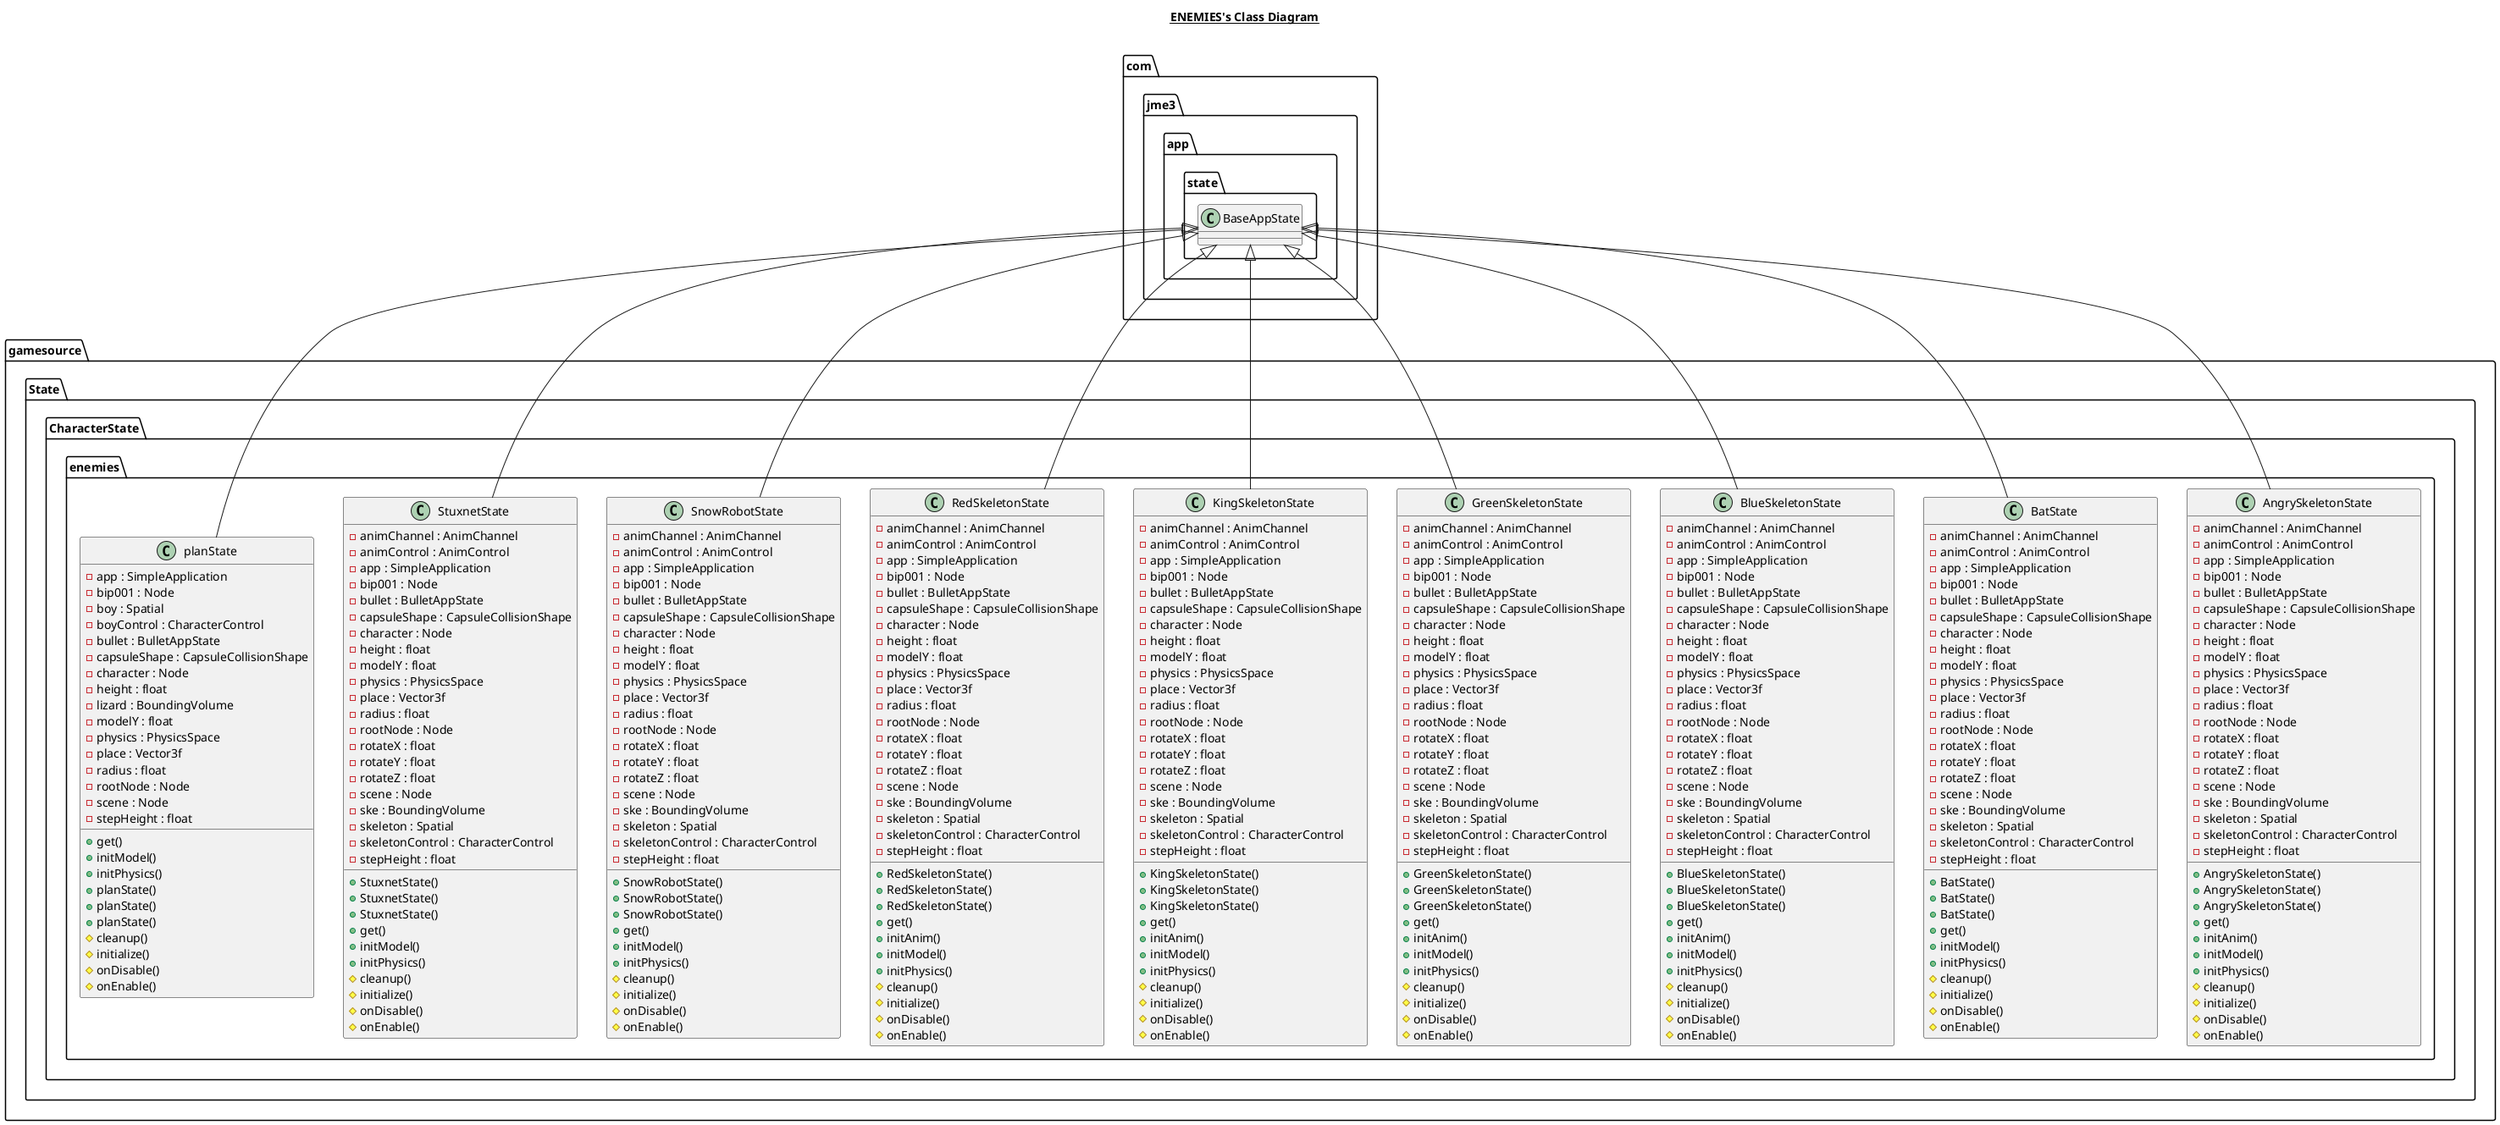 @startuml

title __ENEMIES's Class Diagram__\n

  namespace gamesource {
    namespace State {
      namespace CharacterState {
        namespace enemies {
          class gamesource.State.CharacterState.enemies.AngrySkeletonState {
              - animChannel : AnimChannel
              - animControl : AnimControl
              - app : SimpleApplication
              - bip001 : Node
              - bullet : BulletAppState
              - capsuleShape : CapsuleCollisionShape
              - character : Node
              - height : float
              - modelY : float
              - physics : PhysicsSpace
              - place : Vector3f
              - radius : float
              - rootNode : Node
              - rotateX : float
              - rotateY : float
              - rotateZ : float
              - scene : Node
              - ske : BoundingVolume
              - skeleton : Spatial
              - skeletonControl : CharacterControl
              - stepHeight : float
              + AngrySkeletonState()
              + AngrySkeletonState()
              + AngrySkeletonState()
              + get()
              + initAnim()
              + initModel()
              + initPhysics()
              # cleanup()
              # initialize()
              # onDisable()
              # onEnable()
          }
        }
      }
    }
  }
  

  namespace gamesource {
    namespace State {
      namespace CharacterState {
        namespace enemies {
          class gamesource.State.CharacterState.enemies.BatState {
              - animChannel : AnimChannel
              - animControl : AnimControl
              - app : SimpleApplication
              - bip001 : Node
              - bullet : BulletAppState
              - capsuleShape : CapsuleCollisionShape
              - character : Node
              - height : float
              - modelY : float
              - physics : PhysicsSpace
              - place : Vector3f
              - radius : float
              - rootNode : Node
              - rotateX : float
              - rotateY : float
              - rotateZ : float
              - scene : Node
              - ske : BoundingVolume
              - skeleton : Spatial
              - skeletonControl : CharacterControl
              - stepHeight : float
              + BatState()
              + BatState()
              + BatState()
              + get()
              + initModel()
              + initPhysics()
              # cleanup()
              # initialize()
              # onDisable()
              # onEnable()
          }
        }
      }
    }
  }
  

  namespace gamesource {
    namespace State {
      namespace CharacterState {
        namespace enemies {
          class gamesource.State.CharacterState.enemies.BlueSkeletonState {
              - animChannel : AnimChannel
              - animControl : AnimControl
              - app : SimpleApplication
              - bip001 : Node
              - bullet : BulletAppState
              - capsuleShape : CapsuleCollisionShape
              - character : Node
              - height : float
              - modelY : float
              - physics : PhysicsSpace
              - place : Vector3f
              - radius : float
              - rootNode : Node
              - rotateX : float
              - rotateY : float
              - rotateZ : float
              - scene : Node
              - ske : BoundingVolume
              - skeleton : Spatial
              - skeletonControl : CharacterControl
              - stepHeight : float
              + BlueSkeletonState()
              + BlueSkeletonState()
              + BlueSkeletonState()
              + get()
              + initAnim()
              + initModel()
              + initPhysics()
              # cleanup()
              # initialize()
              # onDisable()
              # onEnable()
          }
        }
      }
    }
  }
  

  namespace gamesource {
    namespace State {
      namespace CharacterState {
        namespace enemies {
          class gamesource.State.CharacterState.enemies.GreenSkeletonState {
              - animChannel : AnimChannel
              - animControl : AnimControl
              - app : SimpleApplication
              - bip001 : Node
              - bullet : BulletAppState
              - capsuleShape : CapsuleCollisionShape
              - character : Node
              - height : float
              - modelY : float
              - physics : PhysicsSpace
              - place : Vector3f
              - radius : float
              - rootNode : Node
              - rotateX : float
              - rotateY : float
              - rotateZ : float
              - scene : Node
              - ske : BoundingVolume
              - skeleton : Spatial
              - skeletonControl : CharacterControl
              - stepHeight : float
              + GreenSkeletonState()
              + GreenSkeletonState()
              + GreenSkeletonState()
              + get()
              + initAnim()
              + initModel()
              + initPhysics()
              # cleanup()
              # initialize()
              # onDisable()
              # onEnable()
          }
        }
      }
    }
  }
  

  namespace gamesource {
    namespace State {
      namespace CharacterState {
        namespace enemies {
          class gamesource.State.CharacterState.enemies.KingSkeletonState {
              - animChannel : AnimChannel
              - animControl : AnimControl
              - app : SimpleApplication
              - bip001 : Node
              - bullet : BulletAppState
              - capsuleShape : CapsuleCollisionShape
              - character : Node
              - height : float
              - modelY : float
              - physics : PhysicsSpace
              - place : Vector3f
              - radius : float
              - rootNode : Node
              - rotateX : float
              - rotateY : float
              - rotateZ : float
              - scene : Node
              - ske : BoundingVolume
              - skeleton : Spatial
              - skeletonControl : CharacterControl
              - stepHeight : float
              + KingSkeletonState()
              + KingSkeletonState()
              + KingSkeletonState()
              + get()
              + initAnim()
              + initModel()
              + initPhysics()
              # cleanup()
              # initialize()
              # onDisable()
              # onEnable()
          }
        }
      }
    }
  }
  

  namespace gamesource {
    namespace State {
      namespace CharacterState {
        namespace enemies {
          class gamesource.State.CharacterState.enemies.RedSkeletonState {
              - animChannel : AnimChannel
              - animControl : AnimControl
              - app : SimpleApplication
              - bip001 : Node
              - bullet : BulletAppState
              - capsuleShape : CapsuleCollisionShape
              - character : Node
              - height : float
              - modelY : float
              - physics : PhysicsSpace
              - place : Vector3f
              - radius : float
              - rootNode : Node
              - rotateX : float
              - rotateY : float
              - rotateZ : float
              - scene : Node
              - ske : BoundingVolume
              - skeleton : Spatial
              - skeletonControl : CharacterControl
              - stepHeight : float
              + RedSkeletonState()
              + RedSkeletonState()
              + RedSkeletonState()
              + get()
              + initAnim()
              + initModel()
              + initPhysics()
              # cleanup()
              # initialize()
              # onDisable()
              # onEnable()
          }
        }
      }
    }
  }
  

  namespace gamesource {
    namespace State {
      namespace CharacterState {
        namespace enemies {
          class gamesource.State.CharacterState.enemies.SnowRobotState {
              - animChannel : AnimChannel
              - animControl : AnimControl
              - app : SimpleApplication
              - bip001 : Node
              - bullet : BulletAppState
              - capsuleShape : CapsuleCollisionShape
              - character : Node
              - height : float
              - modelY : float
              - physics : PhysicsSpace
              - place : Vector3f
              - radius : float
              - rootNode : Node
              - rotateX : float
              - rotateY : float
              - rotateZ : float
              - scene : Node
              - ske : BoundingVolume
              - skeleton : Spatial
              - skeletonControl : CharacterControl
              - stepHeight : float
              + SnowRobotState()
              + SnowRobotState()
              + SnowRobotState()
              + get()
              + initModel()
              + initPhysics()
              # cleanup()
              # initialize()
              # onDisable()
              # onEnable()
          }
        }
      }
    }
  }
  

  namespace gamesource {
    namespace State {
      namespace CharacterState {
        namespace enemies {
          class gamesource.State.CharacterState.enemies.StuxnetState {
              - animChannel : AnimChannel
              - animControl : AnimControl
              - app : SimpleApplication
              - bip001 : Node
              - bullet : BulletAppState
              - capsuleShape : CapsuleCollisionShape
              - character : Node
              - height : float
              - modelY : float
              - physics : PhysicsSpace
              - place : Vector3f
              - radius : float
              - rootNode : Node
              - rotateX : float
              - rotateY : float
              - rotateZ : float
              - scene : Node
              - ske : BoundingVolume
              - skeleton : Spatial
              - skeletonControl : CharacterControl
              - stepHeight : float
              + StuxnetState()
              + StuxnetState()
              + StuxnetState()
              + get()
              + initModel()
              + initPhysics()
              # cleanup()
              # initialize()
              # onDisable()
              # onEnable()
          }
        }
      }
    }
  }
  

  namespace gamesource {
    namespace State {
      namespace CharacterState {
        namespace enemies {
          class gamesource.State.CharacterState.enemies.planState {
              - app : SimpleApplication
              - bip001 : Node
              - boy : Spatial
              - boyControl : CharacterControl
              - bullet : BulletAppState
              - capsuleShape : CapsuleCollisionShape
              - character : Node
              - height : float
              - lizard : BoundingVolume
              - modelY : float
              - physics : PhysicsSpace
              - place : Vector3f
              - radius : float
              - rootNode : Node
              - scene : Node
              - stepHeight : float
              + get()
              + initModel()
              + initPhysics()
              + planState()
              + planState()
              + planState()
              # cleanup()
              # initialize()
              # onDisable()
              # onEnable()
          }
        }
      }
    }
  }
  

  gamesource.State.CharacterState.enemies.AngrySkeletonState -up-|> com.jme3.app.state.BaseAppState
  gamesource.State.CharacterState.enemies.BatState -up-|> com.jme3.app.state.BaseAppState
  gamesource.State.CharacterState.enemies.BlueSkeletonState -up-|> com.jme3.app.state.BaseAppState
  gamesource.State.CharacterState.enemies.GreenSkeletonState -up-|> com.jme3.app.state.BaseAppState
  gamesource.State.CharacterState.enemies.KingSkeletonState -up-|> com.jme3.app.state.BaseAppState
  gamesource.State.CharacterState.enemies.RedSkeletonState -up-|> com.jme3.app.state.BaseAppState
  gamesource.State.CharacterState.enemies.SnowRobotState -up-|> com.jme3.app.state.BaseAppState
  gamesource.State.CharacterState.enemies.StuxnetState -up-|> com.jme3.app.state.BaseAppState
  gamesource.State.CharacterState.enemies.planState -up-|> com.jme3.app.state.BaseAppState




@enduml
